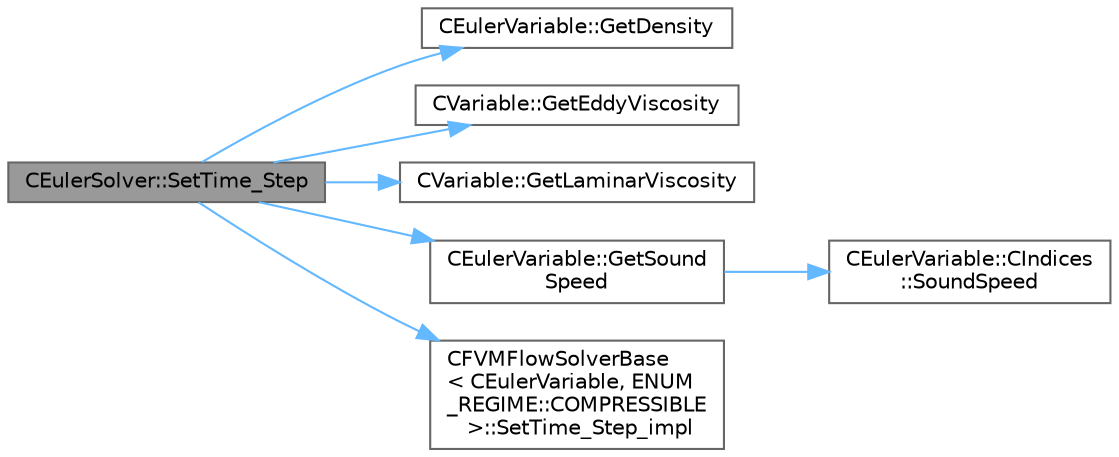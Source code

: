digraph "CEulerSolver::SetTime_Step"
{
 // LATEX_PDF_SIZE
  bgcolor="transparent";
  edge [fontname=Helvetica,fontsize=10,labelfontname=Helvetica,labelfontsize=10];
  node [fontname=Helvetica,fontsize=10,shape=box,height=0.2,width=0.4];
  rankdir="LR";
  Node1 [id="Node000001",label="CEulerSolver::SetTime_Step",height=0.2,width=0.4,color="gray40", fillcolor="grey60", style="filled", fontcolor="black",tooltip="Compute the time step for solving the Euler equations."];
  Node1 -> Node2 [id="edge1_Node000001_Node000002",color="steelblue1",style="solid",tooltip=" "];
  Node2 [id="Node000002",label="CEulerVariable::GetDensity",height=0.2,width=0.4,color="grey40", fillcolor="white", style="filled",URL="$classCEulerVariable.html#ab8ef32400854040ecb883825f907bed3",tooltip="Get the density of the flow."];
  Node1 -> Node3 [id="edge2_Node000001_Node000003",color="steelblue1",style="solid",tooltip=" "];
  Node3 [id="Node000003",label="CVariable::GetEddyViscosity",height=0.2,width=0.4,color="grey40", fillcolor="white", style="filled",URL="$classCVariable.html#adae2e4228e113624b7ab1f9ab1a493c6",tooltip="A virtual member."];
  Node1 -> Node4 [id="edge3_Node000001_Node000004",color="steelblue1",style="solid",tooltip=" "];
  Node4 [id="Node000004",label="CVariable::GetLaminarViscosity",height=0.2,width=0.4,color="grey40", fillcolor="white", style="filled",URL="$classCVariable.html#a0acbe55ca86de2c0205ae921193e9e95",tooltip="A virtual member."];
  Node1 -> Node5 [id="edge4_Node000001_Node000005",color="steelblue1",style="solid",tooltip=" "];
  Node5 [id="Node000005",label="CEulerVariable::GetSound\lSpeed",height=0.2,width=0.4,color="grey40", fillcolor="white", style="filled",URL="$classCEulerVariable.html#ab2b300dcf4067e7b996d7c9aaa02939f",tooltip="Get the speed of the sound."];
  Node5 -> Node6 [id="edge5_Node000005_Node000006",color="steelblue1",style="solid",tooltip=" "];
  Node6 [id="Node000006",label="CEulerVariable::CIndices\l::SoundSpeed",height=0.2,width=0.4,color="grey40", fillcolor="white", style="filled",URL="$structCEulerVariable_1_1CIndices.html#a638b7303e124cee6894893a22583d9c3",tooltip=" "];
  Node1 -> Node7 [id="edge6_Node000001_Node000007",color="steelblue1",style="solid",tooltip=" "];
  Node7 [id="Node000007",label="CFVMFlowSolverBase\l\< CEulerVariable, ENUM\l_REGIME::COMPRESSIBLE\l \>::SetTime_Step_impl",height=0.2,width=0.4,color="grey40", fillcolor="white", style="filled",URL="$classCFVMFlowSolverBase.html#aceafd6d8a3ef6e189711df90c7dbe38e",tooltip="Generic implementation to compute the time step based on CFL and conv/visc eigenvalues."];
}
